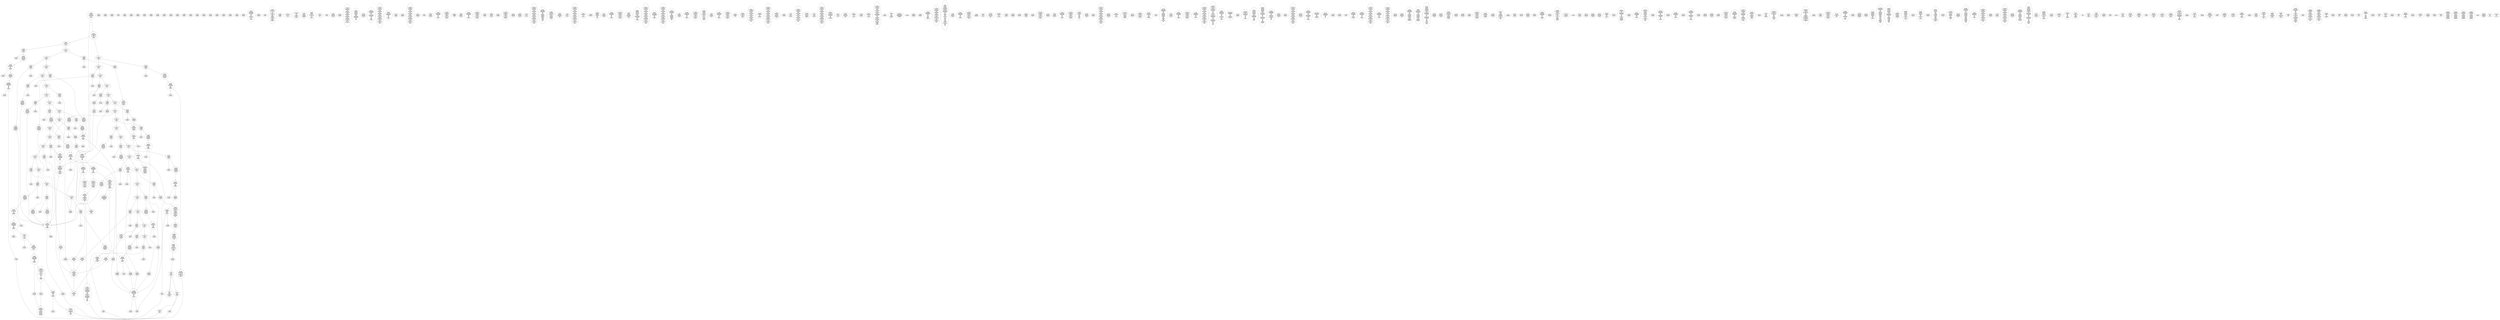 /* Generated by GvGen v.1.0 (https://www.github.com/stricaud/gvgen) */

digraph G {
compound=true;
   node1 [label="[anywhere]"];
   node2 [label="# 0x0
PUSHX Data
PUSHX Data
MSTORE
PUSHX LogicData
CALLDATASIZE
LT
PUSHX Data
JUMPI
"];
   node3 [label="# 0xd
PUSHX Data
CALLDATALOAD
PUSHX BitData
SHR
PUSHX LogicData
GT
PUSHX Data
JUMPI
"];
   node4 [label="# 0x1e
PUSHX LogicData
EQ
PUSHX Data
JUMPI
"];
   node5 [label="# 0x29
PUSHX LogicData
EQ
PUSHX Data
JUMPI
"];
   node6 [label="# 0x34
PUSHX LogicData
EQ
PUSHX Data
JUMPI
"];
   node7 [label="# 0x3f
PUSHX LogicData
EQ
PUSHX Data
JUMPI
"];
   node8 [label="# 0x4a
PUSHX LogicData
EQ
PUSHX Data
JUMPI
"];
   node9 [label="# 0x55
PUSHX LogicData
EQ
PUSHX Data
JUMPI
"];
   node10 [label="# 0x60
PUSHX LogicData
EQ
PUSHX Data
JUMPI
"];
   node11 [label="# 0x6b
PUSHX LogicData
EQ
PUSHX Data
JUMPI
"];
   node12 [label="# 0x76
PUSHX LogicData
EQ
PUSHX Data
JUMPI
"];
   node13 [label="# 0x81
PUSHX LogicData
EQ
PUSHX Data
JUMPI
"];
   node14 [label="# 0x8c
PUSHX LogicData
EQ
PUSHX Data
JUMPI
"];
   node15 [label="# 0x97
PUSHX LogicData
EQ
PUSHX Data
JUMPI
"];
   node16 [label="# 0xa2
PUSHX LogicData
EQ
PUSHX Data
JUMPI
"];
   node17 [label="# 0xad
PUSHX LogicData
EQ
PUSHX Data
JUMPI
"];
   node18 [label="# 0xb8
PUSHX LogicData
EQ
PUSHX Data
JUMPI
"];
   node19 [label="# 0xc3
PUSHX LogicData
EQ
PUSHX Data
JUMPI
"];
   node20 [label="# 0xce
PUSHX LogicData
EQ
PUSHX Data
JUMPI
"];
   node21 [label="# 0xd9
PUSHX LogicData
EQ
PUSHX Data
JUMPI
"];
   node22 [label="# 0xe4
PUSHX Data
REVERT
"];
   node23 [label="# 0xe8
JUMPDEST
PUSHX LogicData
EQ
PUSHX Data
JUMPI
"];
   node24 [label="# 0xf4
PUSHX LogicData
EQ
PUSHX Data
JUMPI
"];
   node25 [label="# 0xff
PUSHX LogicData
EQ
PUSHX Data
JUMPI
"];
   node26 [label="# 0x10a
PUSHX LogicData
EQ
PUSHX Data
JUMPI
"];
   node27 [label="# 0x115
PUSHX LogicData
EQ
PUSHX Data
JUMPI
"];
   node28 [label="# 0x120
PUSHX LogicData
EQ
PUSHX Data
JUMPI
"];
   node29 [label="# 0x12b
PUSHX LogicData
EQ
PUSHX Data
JUMPI
"];
   node30 [label="# 0x136
PUSHX LogicData
EQ
PUSHX Data
JUMPI
"];
   node31 [label="# 0x141
PUSHX LogicData
EQ
PUSHX Data
JUMPI
"];
   node32 [label="# 0x14c
PUSHX LogicData
EQ
PUSHX Data
JUMPI
"];
   node33 [label="# 0x157
PUSHX LogicData
EQ
PUSHX Data
JUMPI
"];
   node34 [label="# 0x162
PUSHX LogicData
EQ
PUSHX Data
JUMPI
"];
   node35 [label="# 0x16d
PUSHX LogicData
EQ
PUSHX Data
JUMPI
"];
   node36 [label="# 0x178
PUSHX LogicData
EQ
PUSHX Data
JUMPI
"];
   node37 [label="# 0x183
PUSHX LogicData
EQ
PUSHX Data
JUMPI
"];
   node38 [label="# 0x18e
PUSHX LogicData
EQ
PUSHX Data
JUMPI
"];
   node39 [label="# 0x199
PUSHX LogicData
EQ
PUSHX Data
JUMPI
"];
   node40 [label="# 0x1a4
JUMPDEST
PUSHX Data
REVERT
"];
   node41 [label="# 0x1a9
JUMPDEST
CALLVALUE
ISZERO
PUSHX Data
JUMPI
"];
   node42 [label="# 0x1b1
PUSHX Data
REVERT
"];
   node43 [label="# 0x1b5
JUMPDEST
PUSHX Data
PUSHX Data
CALLDATASIZE
PUSHX Data
PUSHX Data
JUMP
"];
   node44 [label="# 0x1c4
JUMPDEST
PUSHX Data
JUMP
"];
   node45 [label="# 0x1c9
JUMPDEST
PUSHX MemData
MLOAD
ISZERO
ISZERO
MSTORE
PUSHX ArithData
ADD
"];
   node46 [label="# 0x1d5
JUMPDEST
PUSHX MemData
MLOAD
SUB
RETURN
"];
   node47 [label="# 0x1de
JUMPDEST
CALLVALUE
ISZERO
PUSHX Data
JUMPI
"];
   node48 [label="# 0x1e6
PUSHX Data
REVERT
"];
   node49 [label="# 0x1ea
JUMPDEST
PUSHX Data
PUSHX Data
JUMP
"];
   node50 [label="# 0x1f3
JUMPDEST
PUSHX MemData
MLOAD
PUSHX Data
PUSHX Data
JUMP
"];
   node51 [label="# 0x200
JUMPDEST
CALLVALUE
ISZERO
PUSHX Data
JUMPI
"];
   node52 [label="# 0x208
PUSHX Data
REVERT
"];
   node53 [label="# 0x20c
JUMPDEST
PUSHX Data
PUSHX Data
CALLDATASIZE
PUSHX Data
PUSHX Data
JUMP
"];
   node54 [label="# 0x21b
JUMPDEST
PUSHX Data
JUMP
"];
   node55 [label="# 0x220
JUMPDEST
PUSHX MemData
MLOAD
PUSHX ArithData
PUSHX BitData
PUSHX BitData
SHL
SUB
AND
MSTORE
PUSHX ArithData
ADD
PUSHX Data
JUMP
"];
   node56 [label="# 0x238
JUMPDEST
CALLVALUE
ISZERO
PUSHX Data
JUMPI
"];
   node57 [label="# 0x240
PUSHX Data
REVERT
"];
   node58 [label="# 0x244
JUMPDEST
PUSHX Data
PUSHX Data
CALLDATASIZE
PUSHX Data
PUSHX Data
JUMP
"];
   node59 [label="# 0x253
JUMPDEST
PUSHX Data
JUMP
"];
   node60 [label="# 0x258
JUMPDEST
STOP
"];
   node61 [label="# 0x25a
JUMPDEST
CALLVALUE
ISZERO
PUSHX Data
JUMPI
"];
   node62 [label="# 0x262
PUSHX Data
REVERT
"];
   node63 [label="# 0x266
JUMPDEST
PUSHX Data
PUSHX Data
CALLDATASIZE
PUSHX Data
PUSHX Data
JUMP
"];
   node64 [label="# 0x275
JUMPDEST
PUSHX Data
JUMP
"];
   node65 [label="# 0x27a
JUMPDEST
CALLVALUE
ISZERO
PUSHX Data
JUMPI
"];
   node66 [label="# 0x282
PUSHX Data
REVERT
"];
   node67 [label="# 0x286
JUMPDEST
PUSHX StorData
SLOAD
"];
   node68 [label="# 0x28b
JUMPDEST
PUSHX MemData
MLOAD
MSTORE
PUSHX ArithData
ADD
PUSHX Data
JUMP
"];
   node69 [label="# 0x299
JUMPDEST
CALLVALUE
ISZERO
PUSHX Data
JUMPI
"];
   node70 [label="# 0x2a1
PUSHX Data
REVERT
"];
   node71 [label="# 0x2a5
JUMPDEST
PUSHX Data
PUSHX Data
CALLDATASIZE
PUSHX Data
PUSHX Data
JUMP
"];
   node72 [label="# 0x2b4
JUMPDEST
PUSHX Data
JUMP
"];
   node73 [label="# 0x2b9
JUMPDEST
CALLVALUE
ISZERO
PUSHX Data
JUMPI
"];
   node74 [label="# 0x2c1
PUSHX Data
REVERT
"];
   node75 [label="# 0x2c5
JUMPDEST
PUSHX Data
PUSHX Data
CALLDATASIZE
PUSHX Data
PUSHX Data
JUMP
"];
   node76 [label="# 0x2d4
JUMPDEST
PUSHX Data
JUMP
"];
   node77 [label="# 0x2d9
JUMPDEST
CALLVALUE
ISZERO
PUSHX Data
JUMPI
"];
   node78 [label="# 0x2e1
PUSHX Data
REVERT
"];
   node79 [label="# 0x2e5
JUMPDEST
PUSHX Data
PUSHX Data
CALLDATASIZE
PUSHX Data
PUSHX Data
JUMP
"];
   node80 [label="# 0x2f4
JUMPDEST
PUSHX Data
JUMP
"];
   node81 [label="# 0x2f9
JUMPDEST
CALLVALUE
ISZERO
PUSHX Data
JUMPI
"];
   node82 [label="# 0x301
PUSHX Data
REVERT
"];
   node83 [label="# 0x305
JUMPDEST
PUSHX Data
PUSHX Data
JUMP
"];
   node84 [label="# 0x30e
JUMPDEST
CALLVALUE
ISZERO
PUSHX Data
JUMPI
"];
   node85 [label="# 0x316
PUSHX Data
REVERT
"];
   node86 [label="# 0x31a
JUMPDEST
PUSHX Data
PUSHX Data
CALLDATASIZE
PUSHX Data
PUSHX Data
JUMP
"];
   node87 [label="# 0x329
JUMPDEST
PUSHX Data
JUMP
"];
   node88 [label="# 0x32e
JUMPDEST
CALLVALUE
ISZERO
PUSHX Data
JUMPI
"];
   node89 [label="# 0x336
PUSHX Data
REVERT
"];
   node90 [label="# 0x33a
JUMPDEST
PUSHX StorData
SLOAD
PUSHX Data
PUSHX ArithData
PUSHX BitData
PUSHX BitData
SHL
SUB
AND
JUMP
"];
   node91 [label="# 0x34e
JUMPDEST
CALLVALUE
ISZERO
PUSHX Data
JUMPI
"];
   node92 [label="# 0x356
PUSHX Data
REVERT
"];
   node93 [label="# 0x35a
JUMPDEST
PUSHX Data
PUSHX StorData
SLOAD
JUMP
"];
   node94 [label="# 0x364
JUMPDEST
CALLVALUE
ISZERO
PUSHX Data
JUMPI
"];
   node95 [label="# 0x36c
PUSHX Data
REVERT
"];
   node96 [label="# 0x370
JUMPDEST
PUSHX Data
PUSHX Data
CALLDATASIZE
PUSHX Data
PUSHX Data
JUMP
"];
   node97 [label="# 0x37f
JUMPDEST
PUSHX Data
JUMP
"];
   node98 [label="# 0x384
JUMPDEST
CALLVALUE
ISZERO
PUSHX Data
JUMPI
"];
   node99 [label="# 0x38c
PUSHX Data
REVERT
"];
   node100 [label="# 0x390
JUMPDEST
PUSHX Data
PUSHX Data
CALLDATASIZE
PUSHX Data
PUSHX Data
JUMP
"];
   node101 [label="# 0x39f
JUMPDEST
PUSHX Data
JUMP
"];
   node102 [label="# 0x3a4
JUMPDEST
CALLVALUE
ISZERO
PUSHX Data
JUMPI
"];
   node103 [label="# 0x3ac
PUSHX Data
REVERT
"];
   node104 [label="# 0x3b0
JUMPDEST
PUSHX Data
PUSHX Data
CALLDATASIZE
PUSHX Data
PUSHX Data
JUMP
"];
   node105 [label="# 0x3bf
JUMPDEST
PUSHX Data
JUMP
"];
   node106 [label="# 0x3c4
JUMPDEST
CALLVALUE
ISZERO
PUSHX Data
JUMPI
"];
   node107 [label="# 0x3cc
PUSHX Data
REVERT
"];
   node108 [label="# 0x3d0
JUMPDEST
PUSHX Data
PUSHX Data
CALLDATASIZE
PUSHX Data
PUSHX Data
JUMP
"];
   node109 [label="# 0x3df
JUMPDEST
PUSHX Data
JUMP
"];
   node110 [label="# 0x3e4
JUMPDEST
CALLVALUE
ISZERO
PUSHX Data
JUMPI
"];
   node111 [label="# 0x3ec
PUSHX Data
REVERT
"];
   node112 [label="# 0x3f0
JUMPDEST
PUSHX Data
PUSHX Data
CALLDATASIZE
PUSHX Data
PUSHX Data
JUMP
"];
   node113 [label="# 0x3ff
JUMPDEST
PUSHX Data
JUMP
"];
   node114 [label="# 0x404
JUMPDEST
CALLVALUE
ISZERO
PUSHX Data
JUMPI
"];
   node115 [label="# 0x40c
PUSHX Data
REVERT
"];
   node116 [label="# 0x410
JUMPDEST
PUSHX Data
PUSHX Data
CALLDATASIZE
PUSHX Data
PUSHX Data
JUMP
"];
   node117 [label="# 0x41f
JUMPDEST
PUSHX Data
JUMP
"];
   node118 [label="# 0x424
JUMPDEST
CALLVALUE
ISZERO
PUSHX Data
JUMPI
"];
   node119 [label="# 0x42c
PUSHX Data
REVERT
"];
   node120 [label="# 0x430
JUMPDEST
PUSHX Data
PUSHX StorData
SLOAD
JUMP
"];
   node121 [label="# 0x43a
JUMPDEST
CALLVALUE
ISZERO
PUSHX Data
JUMPI
"];
   node122 [label="# 0x442
PUSHX Data
REVERT
"];
   node123 [label="# 0x446
JUMPDEST
PUSHX Data
PUSHX Data
JUMP
"];
   node124 [label="# 0x44f
JUMPDEST
CALLVALUE
ISZERO
PUSHX Data
JUMPI
"];
   node125 [label="# 0x457
PUSHX Data
REVERT
"];
   node126 [label="# 0x45b
JUMPDEST
PUSHX Data
PUSHX Data
JUMP
"];
   node127 [label="# 0x464
JUMPDEST
CALLVALUE
ISZERO
PUSHX Data
JUMPI
"];
   node128 [label="# 0x46c
PUSHX Data
REVERT
"];
   node129 [label="# 0x470
JUMPDEST
PUSHX Data
PUSHX Data
JUMP
"];
   node130 [label="# 0x479
JUMPDEST
PUSHX Data
PUSHX Data
CALLDATASIZE
PUSHX Data
PUSHX Data
JUMP
"];
   node131 [label="# 0x487
JUMPDEST
PUSHX Data
JUMP
"];
   node132 [label="# 0x48c
JUMPDEST
CALLVALUE
ISZERO
PUSHX Data
JUMPI
"];
   node133 [label="# 0x494
PUSHX Data
REVERT
"];
   node134 [label="# 0x498
JUMPDEST
PUSHX Data
PUSHX Data
CALLDATASIZE
PUSHX Data
PUSHX Data
JUMP
"];
   node135 [label="# 0x4a7
JUMPDEST
PUSHX Data
JUMP
"];
   node136 [label="# 0x4ac
JUMPDEST
CALLVALUE
ISZERO
PUSHX Data
JUMPI
"];
   node137 [label="# 0x4b4
PUSHX Data
REVERT
"];
   node138 [label="# 0x4b8
JUMPDEST
PUSHX Data
PUSHX Data
CALLDATASIZE
PUSHX Data
PUSHX Data
JUMP
"];
   node139 [label="# 0x4c7
JUMPDEST
PUSHX Data
JUMP
"];
   node140 [label="# 0x4cc
JUMPDEST
CALLVALUE
ISZERO
PUSHX Data
JUMPI
"];
   node141 [label="# 0x4d4
PUSHX Data
REVERT
"];
   node142 [label="# 0x4d8
JUMPDEST
PUSHX Data
PUSHX Data
CALLDATASIZE
PUSHX Data
PUSHX Data
JUMP
"];
   node143 [label="# 0x4e7
JUMPDEST
PUSHX Data
JUMP
"];
   node144 [label="# 0x4ec
JUMPDEST
CALLVALUE
ISZERO
PUSHX Data
JUMPI
"];
   node145 [label="# 0x4f4
PUSHX Data
REVERT
"];
   node146 [label="# 0x4f8
JUMPDEST
PUSHX Data
PUSHX Data
CALLDATASIZE
PUSHX Data
PUSHX Data
JUMP
"];
   node147 [label="# 0x507
JUMPDEST
PUSHX Data
JUMP
"];
   node148 [label="# 0x50c
JUMPDEST
CALLVALUE
ISZERO
PUSHX Data
JUMPI
"];
   node149 [label="# 0x514
PUSHX Data
REVERT
"];
   node150 [label="# 0x518
JUMPDEST
PUSHX Data
PUSHX Data
CALLDATASIZE
PUSHX Data
PUSHX Data
JUMP
"];
   node151 [label="# 0x527
JUMPDEST
PUSHX Data
JUMP
"];
   node152 [label="# 0x52c
JUMPDEST
CALLVALUE
ISZERO
PUSHX Data
JUMPI
"];
   node153 [label="# 0x534
PUSHX Data
REVERT
"];
   node154 [label="# 0x538
JUMPDEST
PUSHX Data
PUSHX Data
JUMP
"];
   node155 [label="# 0x541
JUMPDEST
CALLVALUE
ISZERO
PUSHX Data
JUMPI
"];
   node156 [label="# 0x549
PUSHX Data
REVERT
"];
   node157 [label="# 0x54d
JUMPDEST
PUSHX Data
PUSHX Data
CALLDATASIZE
PUSHX Data
PUSHX Data
JUMP
"];
   node158 [label="# 0x55c
JUMPDEST
PUSHX Data
JUMP
"];
   node159 [label="# 0x561
JUMPDEST
CALLVALUE
ISZERO
PUSHX Data
JUMPI
"];
   node160 [label="# 0x569
PUSHX Data
REVERT
"];
   node161 [label="# 0x56d
JUMPDEST
PUSHX Data
PUSHX StorData
SLOAD
JUMP
"];
   node162 [label="# 0x577
JUMPDEST
CALLVALUE
ISZERO
PUSHX Data
JUMPI
"];
   node163 [label="# 0x57f
PUSHX Data
REVERT
"];
   node164 [label="# 0x583
JUMPDEST
PUSHX StorData
SLOAD
PUSHX Data
PUSHX BitData
AND
JUMP
"];
   node165 [label="# 0x591
JUMPDEST
CALLVALUE
ISZERO
PUSHX Data
JUMPI
"];
   node166 [label="# 0x599
PUSHX Data
REVERT
"];
   node167 [label="# 0x59d
JUMPDEST
PUSHX Data
PUSHX Data
CALLDATASIZE
PUSHX Data
PUSHX Data
JUMP
"];
   node168 [label="# 0x5ac
JUMPDEST
PUSHX Data
JUMP
"];
   node169 [label="# 0x5b1
JUMPDEST
CALLVALUE
ISZERO
PUSHX Data
JUMPI
"];
   node170 [label="# 0x5b9
PUSHX Data
REVERT
"];
   node171 [label="# 0x5bd
JUMPDEST
PUSHX Data
PUSHX StorData
SLOAD
JUMP
"];
   node172 [label="# 0x5c7
JUMPDEST
PUSHX Data
PUSHX ArithData
PUSHX BitData
PUSHX BitData
SHL
SUB
NOT
AND
PUSHX BitData
PUSHX BitData
SHL
EQ
PUSHX Data
JUMPI
"];
   node173 [label="# 0x5e3
PUSHX Data
PUSHX Data
JUMP
"];
   node174 [label="# 0x5ec
JUMPDEST
JUMP
"];
   node175 [label="# 0x5f2
JUMPDEST
PUSHX Data
PUSHX StorData
SLOAD
PUSHX Data
PUSHX Data
JUMP
"];
   node176 [label="# 0x601
JUMPDEST
PUSHX ArithData
ADD
PUSHX ArithData
DIV
MUL
PUSHX ArithData
ADD
PUSHX MemData
MLOAD
ADD
PUSHX Data
MSTORE
MSTORE
PUSHX ArithData
ADD
SLOAD
PUSHX Data
PUSHX Data
JUMP
"];
   node177 [label="# 0x62d
JUMPDEST
ISZERO
PUSHX Data
JUMPI
"];
   node178 [label="# 0x634
PUSHX LogicData
LT
PUSHX Data
JUMPI
"];
   node179 [label="# 0x63c
PUSHX ArithData
SLOAD
DIV
MUL
MSTORE
PUSHX ArithData
ADD
PUSHX Data
JUMP
"];
   node180 [label="# 0x64f
JUMPDEST
ADD
PUSHX Data
MSTORE
PUSHX Data
PUSHX Data
SHA3
"];
   node181 [label="# 0x65d
JUMPDEST
SLOAD
MSTORE
PUSHX ArithData
ADD
PUSHX ArithData
ADD
GT
PUSHX Data
JUMPI
"];
   node182 [label="# 0x671
SUB
PUSHX BitData
AND
ADD
"];
   node183 [label="# 0x67a
JUMPDEST
JUMP
"];
   node184 [label="# 0x684
JUMPDEST
PUSHX Data
PUSHX Data
PUSHX Data
JUMP
"];
   node185 [label="# 0x68f
JUMPDEST
PUSHX Data
JUMPI
"];
   node186 [label="# 0x694
PUSHX MemData
MLOAD
PUSHX BitData
PUSHX BitData
SHL
MSTORE
PUSHX Data
PUSHX ArithData
ADD
MSTORE
PUSHX Data
PUSHX ArithData
ADD
MSTORE
PUSHX Data
PUSHX ArithData
ADD
MSTORE
PUSHX BitData
PUSHX BitData
SHL
PUSHX ArithData
ADD
MSTORE
PUSHX ArithData
ADD
"];
   node187 [label="# 0x6ec
JUMPDEST
PUSHX MemData
MLOAD
SUB
REVERT
"];
   node188 [label="# 0x6f5
JUMPDEST
PUSHX Data
MSTORE
PUSHX Data
PUSHX Data
MSTORE
PUSHX Data
SHA3
SLOAD
PUSHX ArithData
PUSHX BitData
PUSHX BitData
SHL
SUB
AND
JUMP
"];
   node189 [label="# 0x711
JUMPDEST
PUSHX Data
PUSHX Data
PUSHX Data
JUMP
"];
   node190 [label="# 0x71c
JUMPDEST
PUSHX ArithData
PUSHX BitData
PUSHX BitData
SHL
SUB
AND
PUSHX ArithData
PUSHX BitData
PUSHX BitData
SHL
SUB
AND
EQ
ISZERO
PUSHX Data
JUMPI
"];
   node191 [label="# 0x739
PUSHX MemData
MLOAD
PUSHX BitData
PUSHX BitData
SHL
MSTORE
PUSHX Data
PUSHX ArithData
ADD
MSTORE
PUSHX Data
PUSHX ArithData
ADD
MSTORE
PUSHX Data
PUSHX ArithData
ADD
MSTORE
PUSHX BitData
PUSHX BitData
SHL
PUSHX ArithData
ADD
MSTORE
PUSHX ArithData
ADD
PUSHX Data
JUMP
"];
   node192 [label="# 0x78a
JUMPDEST
CALLER
PUSHX ArithData
PUSHX BitData
PUSHX BitData
SHL
SUB
AND
EQ
PUSHX Data
JUMPI
"];
   node193 [label="# 0x79c
PUSHX Data
CALLER
PUSHX Data
JUMP
"];
   node194 [label="# 0x7a6
JUMPDEST
PUSHX Data
JUMPI
"];
   node195 [label="# 0x7ab
PUSHX MemData
MLOAD
PUSHX BitData
PUSHX BitData
SHL
MSTORE
PUSHX Data
PUSHX ArithData
ADD
MSTORE
PUSHX Data
PUSHX ArithData
ADD
MSTORE
PUSHX Data
PUSHX ArithData
ADD
MSTORE
PUSHX BitData
PUSHX BitData
SHL
PUSHX ArithData
ADD
MSTORE
PUSHX ArithData
ADD
PUSHX Data
JUMP
"];
   node196 [label="# 0x813
JUMPDEST
PUSHX Data
PUSHX Data
JUMP
"];
   node197 [label="# 0x81d
JUMPDEST
JUMP
"];
   node198 [label="# 0x822
JUMPDEST
CALLER
PUSHX Data
PUSHX Data
JUMP
"];
   node199 [label="# 0x82b
JUMPDEST
PUSHX ArithData
PUSHX BitData
PUSHX BitData
SHL
SUB
AND
EQ
PUSHX Data
JUMPI
"];
   node200 [label="# 0x83a
PUSHX MemData
MLOAD
PUSHX BitData
PUSHX BitData
SHL
MSTORE
PUSHX ArithData
ADD
PUSHX Data
PUSHX Data
JUMP
"];
   node201 [label="# 0x851
JUMPDEST
PUSHX Data
SSTORE
JUMP
"];
   node202 [label="# 0x856
JUMPDEST
CALLER
PUSHX Data
PUSHX Data
JUMP
"];
   node203 [label="# 0x85f
JUMPDEST
PUSHX ArithData
PUSHX BitData
PUSHX BitData
SHL
SUB
AND
EQ
PUSHX Data
JUMPI
"];
   node204 [label="# 0x86e
PUSHX MemData
MLOAD
PUSHX BitData
PUSHX BitData
SHL
MSTORE
PUSHX ArithData
ADD
PUSHX Data
PUSHX Data
JUMP
"];
   node205 [label="# 0x885
JUMPDEST
PUSHX Data
SSTORE
JUMP
"];
   node206 [label="# 0x88a
JUMPDEST
PUSHX Data
CALLER
PUSHX Data
JUMP
"];
   node207 [label="# 0x894
JUMPDEST
PUSHX Data
JUMPI
"];
   node208 [label="# 0x899
PUSHX MemData
MLOAD
PUSHX BitData
PUSHX BitData
SHL
MSTORE
PUSHX ArithData
ADD
PUSHX Data
PUSHX Data
JUMP
"];
   node209 [label="# 0x8b0
JUMPDEST
PUSHX Data
PUSHX Data
JUMP
"];
   node210 [label="# 0x8bb
JUMPDEST
PUSHX Data
PUSHX Data
PUSHX Data
JUMP
"];
   node211 [label="# 0x8c6
JUMPDEST
LT
PUSHX Data
JUMPI
"];
   node212 [label="# 0x8cd
PUSHX MemData
MLOAD
PUSHX BitData
PUSHX BitData
SHL
MSTORE
PUSHX Data
PUSHX ArithData
ADD
MSTORE
PUSHX Data
PUSHX ArithData
ADD
MSTORE
PUSHX Data
PUSHX ArithData
ADD
MSTORE
PUSHX BitData
PUSHX BitData
SHL
PUSHX ArithData
ADD
MSTORE
PUSHX ArithData
ADD
PUSHX Data
JUMP
"];
   node213 [label="# 0x928
JUMPDEST
PUSHX ArithData
PUSHX BitData
PUSHX BitData
SHL
SUB
AND
PUSHX Data
MSTORE
PUSHX Data
PUSHX Data
MSTORE
PUSHX Data
SHA3
MSTORE
MSTORE
SHA3
SLOAD
JUMP
"];
   node214 [label="# 0x951
JUMPDEST
CALLER
PUSHX Data
PUSHX Data
JUMP
"];
   node215 [label="# 0x95a
JUMPDEST
PUSHX ArithData
PUSHX BitData
PUSHX BitData
SHL
SUB
AND
EQ
PUSHX Data
JUMPI
"];
   node216 [label="# 0x969
PUSHX MemData
MLOAD
PUSHX BitData
PUSHX BitData
SHL
MSTORE
PUSHX ArithData
ADD
PUSHX Data
PUSHX Data
JUMP
"];
   node217 [label="# 0x980
JUMPDEST
PUSHX MemData
MLOAD
SELFBALANCE
CALLER
ISZERO
PUSHX ArithData
MUL
PUSHX Data
CALL
ISZERO
ISZERO
PUSHX Data
JUMPI
"];
   node218 [label="# 0x9a6
RETURNDATASIZE
PUSHX Data
RETURNDATACOPY
RETURNDATASIZE
PUSHX Data
REVERT
"];
   node219 [label="# 0x9af
JUMPDEST
JUMP
"];
   node220 [label="# 0x9b3
JUMPDEST
PUSHX Data
PUSHX MemData
MLOAD
PUSHX ArithData
ADD
PUSHX Data
MSTORE
PUSHX Data
MSTORE
PUSHX Data
JUMP
"];
   node221 [label="# 0x9ce
JUMPDEST
PUSHX Data
PUSHX Data
PUSHX StorData
SLOAD
JUMP
"];
   node222 [label="# 0x9d9
JUMPDEST
LT
PUSHX Data
JUMPI
"];
   node223 [label="# 0x9e0
PUSHX MemData
MLOAD
PUSHX BitData
PUSHX BitData
SHL
MSTORE
PUSHX Data
PUSHX ArithData
ADD
MSTORE
PUSHX Data
PUSHX ArithData
ADD
MSTORE
PUSHX Data
PUSHX ArithData
ADD
MSTORE
PUSHX BitData
PUSHX BitData
SHL
PUSHX ArithData
ADD
MSTORE
PUSHX ArithData
ADD
PUSHX Data
JUMP
"];
   node224 [label="# 0xa3c
JUMPDEST
PUSHX StorData
SLOAD
LT
PUSHX Data
JUMPI
"];
   node225 [label="# 0xa48
PUSHX Data
PUSHX Data
JUMP
"];
   node226 [label="# 0xa4f
JUMPDEST
PUSHX Data
MSTORE
PUSHX Data
PUSHX Data
SHA3
ADD
SLOAD
JUMP
"];
   node227 [label="# 0xa61
JUMPDEST
CALLER
PUSHX Data
PUSHX Data
JUMP
"];
   node228 [label="# 0xa6a
JUMPDEST
PUSHX ArithData
PUSHX BitData
PUSHX BitData
SHL
SUB
AND
EQ
PUSHX Data
JUMPI
"];
   node229 [label="# 0xa79
PUSHX MemData
MLOAD
PUSHX BitData
PUSHX BitData
SHL
MSTORE
PUSHX ArithData
ADD
PUSHX Data
PUSHX Data
JUMP
"];
   node230 [label="# 0xa90
JUMPDEST
MLOAD
PUSHX Data
PUSHX Data
PUSHX ArithData
ADD
PUSHX Data
JUMP
"];
   node231 [label="# 0xaa3
JUMPDEST
PUSHX Data
MSTORE
PUSHX Data
PUSHX Data
MSTORE
PUSHX Data
SHA3
SLOAD
PUSHX ArithData
PUSHX BitData
PUSHX BitData
SHL
SUB
AND
PUSHX Data
JUMPI
"];
   node232 [label="# 0xac1
PUSHX MemData
MLOAD
PUSHX BitData
PUSHX BitData
SHL
MSTORE
PUSHX Data
PUSHX ArithData
ADD
MSTORE
PUSHX Data
PUSHX ArithData
ADD
MSTORE
PUSHX Data
PUSHX ArithData
ADD
MSTORE
PUSHX BitData
PUSHX BitData
SHL
PUSHX ArithData
ADD
MSTORE
PUSHX ArithData
ADD
PUSHX Data
JUMP
"];
   node233 [label="# 0xb1a
JUMPDEST
PUSHX Data
PUSHX ArithData
PUSHX BitData
PUSHX BitData
SHL
SUB
AND
PUSHX Data
JUMPI
"];
   node234 [label="# 0xb2b
PUSHX MemData
MLOAD
PUSHX BitData
PUSHX BitData
SHL
MSTORE
PUSHX Data
PUSHX ArithData
ADD
MSTORE
PUSHX Data
PUSHX ArithData
ADD
MSTORE
PUSHX Data
PUSHX ArithData
ADD
MSTORE
PUSHX BitData
PUSHX BitData
SHL
PUSHX ArithData
ADD
MSTORE
PUSHX ArithData
ADD
PUSHX Data
JUMP
"];
   node235 [label="# 0xb85
JUMPDEST
PUSHX ArithData
PUSHX BitData
PUSHX BitData
SHL
SUB
AND
PUSHX Data
MSTORE
PUSHX Data
PUSHX Data
MSTORE
PUSHX Data
SHA3
SLOAD
JUMP
"];
   node236 [label="# 0xba1
JUMPDEST
CALLER
PUSHX Data
PUSHX Data
JUMP
"];
   node237 [label="# 0xbaa
JUMPDEST
PUSHX ArithData
PUSHX BitData
PUSHX BitData
SHL
SUB
AND
EQ
PUSHX Data
JUMPI
"];
   node238 [label="# 0xbb9
PUSHX MemData
MLOAD
PUSHX BitData
PUSHX BitData
SHL
MSTORE
PUSHX ArithData
ADD
PUSHX Data
PUSHX Data
JUMP
"];
   node239 [label="# 0xbd0
JUMPDEST
PUSHX Data
SSTORE
PUSHX Data
SSTORE
PUSHX StorData
SLOAD
PUSHX BitData
NOT
AND
PUSHX BitData
OR
SSTORE
PUSHX Data
SSTORE
JUMP
"];
   node240 [label="# 0xbeb
JUMPDEST
CALLER
PUSHX Data
PUSHX Data
JUMP
"];
   node241 [label="# 0xbf4
JUMPDEST
PUSHX ArithData
PUSHX BitData
PUSHX BitData
SHL
SUB
AND
EQ
PUSHX Data
JUMPI
"];
   node242 [label="# 0xc03
PUSHX MemData
MLOAD
PUSHX BitData
PUSHX BitData
SHL
MSTORE
PUSHX ArithData
ADD
PUSHX Data
PUSHX Data
JUMP
"];
   node243 [label="# 0xc1a
JUMPDEST
PUSHX Data
SSTORE
JUMP
"];
   node244 [label="# 0xc1f
JUMPDEST
CALLER
PUSHX Data
PUSHX Data
JUMP
"];
   node245 [label="# 0xc28
JUMPDEST
PUSHX ArithData
PUSHX BitData
PUSHX BitData
SHL
SUB
AND
EQ
PUSHX Data
JUMPI
"];
   node246 [label="# 0xc37
PUSHX MemData
MLOAD
PUSHX BitData
PUSHX BitData
SHL
MSTORE
PUSHX ArithData
ADD
PUSHX Data
PUSHX Data
JUMP
"];
   node247 [label="# 0xc4e
JUMPDEST
PUSHX StorData
SLOAD
PUSHX MemData
MLOAD
PUSHX ArithData
PUSHX BitData
PUSHX BitData
SHL
SUB
AND
PUSHX Data
LOGX
PUSHX StorData
SLOAD
PUSHX ArithData
PUSHX BitData
PUSHX BitData
SHL
SUB
NOT
AND
SSTORE
JUMP
"];
   node248 [label="# 0xc98
JUMPDEST
PUSHX StorData
SLOAD
PUSHX ArithData
PUSHX BitData
PUSHX BitData
SHL
SUB
AND
JUMP
"];
   node249 [label="# 0xca7
JUMPDEST
PUSHX Data
PUSHX StorData
SLOAD
PUSHX Data
PUSHX Data
JUMP
"];
   node250 [label="# 0xcb6
JUMPDEST
PUSHX StorData
SLOAD
PUSHX BitData
AND
PUSHX Data
JUMPI
"];
   node251 [label="# 0xcc1
PUSHX MemData
MLOAD
PUSHX BitData
PUSHX BitData
SHL
MSTORE
PUSHX Data
PUSHX ArithData
ADD
MSTORE
PUSHX ArithData
ADD
MSTORE
PUSHX Data
PUSHX ArithData
ADD
MSTORE
PUSHX ArithData
ADD
PUSHX Data
JUMP
"];
   node252 [label="# 0xd08
JUMPDEST
PUSHX StorData
SLOAD
GT
ISZERO
PUSHX Data
JUMPI
"];
   node253 [label="# 0xd13
PUSHX MemData
MLOAD
PUSHX BitData
PUSHX BitData
SHL
MSTORE
PUSHX Data
PUSHX ArithData
ADD
MSTORE
PUSHX Data
PUSHX ArithData
ADD
MSTORE
PUSHX Data
PUSHX ArithData
ADD
MSTORE
PUSHX BitData
PUSHX BitData
SHL
PUSHX ArithData
ADD
MSTORE
PUSHX ArithData
ADD
PUSHX Data
JUMP
"];
   node254 [label="# 0xd6f
JUMPDEST
PUSHX StorData
SLOAD
PUSHX Data
PUSHX Data
PUSHX StorData
SLOAD
JUMP
"];
   node255 [label="# 0xd7f
JUMPDEST
PUSHX Data
JUMP
"];
   node256 [label="# 0xd85
JUMPDEST
GT
ISZERO
PUSHX Data
JUMPI
"];
   node257 [label="# 0xd8c
PUSHX MemData
MLOAD
PUSHX BitData
PUSHX BitData
SHL
MSTORE
PUSHX Data
PUSHX ArithData
ADD
MSTORE
PUSHX ArithData
ADD
MSTORE
PUSHX Data
PUSHX ArithData
ADD
MSTORE
PUSHX ArithData
ADD
PUSHX Data
JUMP
"];
   node258 [label="# 0xdd3
JUMPDEST
PUSHX StorData
SLOAD
CALLVALUE
PUSHX Data
PUSHX Data
JUMP
"];
   node259 [label="# 0xde2
JUMPDEST
GT
ISZERO
PUSHX Data
JUMPI
"];
   node260 [label="# 0xde9
PUSHX MemData
MLOAD
PUSHX BitData
PUSHX BitData
SHL
MSTORE
PUSHX Data
PUSHX ArithData
ADD
MSTORE
PUSHX Data
PUSHX ArithData
ADD
MSTORE
PUSHX Data
PUSHX ArithData
ADD
MSTORE
PUSHX BitData
PUSHX BitData
SHL
PUSHX ArithData
ADD
MSTORE
PUSHX ArithData
ADD
PUSHX Data
JUMP
"];
   node261 [label="# 0xe3c
JUMPDEST
PUSHX StorData
SLOAD
PUSHX ArithData
PUSHX BitData
PUSHX BitData
SHL
SUB
AND
PUSHX Data
PUSHX Data
"];
   node262 [label="# 0xe4d
JUMPDEST
GT
PUSHX Data
JUMPI
"];
   node263 [label="# 0xe55
PUSHX Data
PUSHX Data
PUSHX Data
PUSHX StorData
SLOAD
JUMP
"];
   node264 [label="# 0xe62
JUMPDEST
PUSHX StorData
SLOAD
GT
PUSHX Data
JUMPI
"];
   node265 [label="# 0xe6e
PUSHX Data
CALLER
PUSHX Data
JUMP
"];
   node266 [label="# 0xe77
JUMPDEST
PUSHX StorData
SLOAD
GT
PUSHX Data
JUMPI
"];
   node267 [label="# 0xe81
PUSHX MemData
MLOAD
PUSHX BitData
PUSHX BitData
SHL
MSTORE
CALLER
PUSHX ArithData
ADD
MSTORE
PUSHX ArithData
ADD
MSTORE
PUSHX ArithData
PUSHX BitData
PUSHX BitData
SHL
SUB
AND
PUSHX Data
PUSHX ArithData
ADD
PUSHX Data
PUSHX MemData
MLOAD
SUB
PUSHX Data
EXTCODESIZE
ISZERO
ISZERO
PUSHX Data
JUMPI
"];
   node268 [label="# 0xec4
PUSHX Data
REVERT
"];
   node269 [label="# 0xec8
JUMPDEST
GAS
CALL
ISZERO
ISZERO
PUSHX Data
JUMPI
"];
   node270 [label="# 0xed3
RETURNDATASIZE
PUSHX Data
RETURNDATACOPY
RETURNDATASIZE
PUSHX Data
REVERT
"];
   node271 [label="# 0xedc
JUMPDEST
"];
   node272 [label="# 0xee1
JUMPDEST
PUSHX Data
PUSHX Data
JUMP
"];
   node273 [label="# 0xeeb
JUMPDEST
PUSHX Data
JUMP
"];
   node274 [label="# 0xef3
JUMPDEST
JUMP
"];
   node275 [label="# 0xef9
JUMPDEST
PUSHX ArithData
PUSHX BitData
PUSHX BitData
SHL
SUB
AND
CALLER
EQ
ISZERO
PUSHX Data
JUMPI
"];
   node276 [label="# 0xf0b
PUSHX MemData
MLOAD
PUSHX BitData
PUSHX BitData
SHL
MSTORE
PUSHX Data
PUSHX ArithData
ADD
MSTORE
PUSHX Data
PUSHX ArithData
ADD
MSTORE
PUSHX BitData
PUSHX BitData
SHL
PUSHX ArithData
ADD
MSTORE
PUSHX ArithData
ADD
PUSHX Data
JUMP
"];
   node277 [label="# 0xf4e
JUMPDEST
CALLER
PUSHX Data
MSTORE
PUSHX Data
PUSHX ArithData
MSTORE
PUSHX MemData
SHA3
PUSHX ArithData
PUSHX BitData
PUSHX BitData
SHL
SUB
AND
MSTORE
MSTORE
SHA3
SLOAD
PUSHX BitData
NOT
AND
ISZERO
ISZERO
OR
SSTORE
MLOAD
MSTORE
PUSHX Data
ADD
PUSHX MemData
MLOAD
SUB
LOGX
JUMP
"];
   node278 [label="# 0xfba
JUMPDEST
CALLER
PUSHX Data
PUSHX Data
JUMP
"];
   node279 [label="# 0xfc3
JUMPDEST
PUSHX ArithData
PUSHX BitData
PUSHX BitData
SHL
SUB
AND
EQ
PUSHX Data
JUMPI
"];
   node280 [label="# 0xfd2
PUSHX MemData
MLOAD
PUSHX BitData
PUSHX BitData
SHL
MSTORE
PUSHX ArithData
ADD
PUSHX Data
PUSHX Data
JUMP
"];
   node281 [label="# 0xfe9
JUMPDEST
PUSHX Data
PUSHX Data
"];
   node282 [label="# 0xfee
JUMPDEST
GT
PUSHX Data
JUMPI
"];
   node283 [label="# 0xff6
PUSHX Data
PUSHX Data
PUSHX Data
PUSHX StorData
SLOAD
JUMP
"];
   node284 [label="# 0x1003
JUMPDEST
PUSHX StorData
SLOAD
GT
PUSHX Data
JUMPI
"];
   node285 [label="# 0x100f
PUSHX Data
CALLER
PUSHX Data
JUMP
"];
   node286 [label="# 0x1018
JUMPDEST
PUSHX Data
PUSHX Data
JUMP
"];
   node287 [label="# 0x1022
JUMPDEST
PUSHX Data
JUMP
"];
   node288 [label="# 0x102a
JUMPDEST
PUSHX Data
CALLER
PUSHX Data
JUMP
"];
   node289 [label="# 0x1034
JUMPDEST
PUSHX Data
JUMPI
"];
   node290 [label="# 0x1039
PUSHX MemData
MLOAD
PUSHX BitData
PUSHX BitData
SHL
MSTORE
PUSHX ArithData
ADD
PUSHX Data
PUSHX Data
JUMP
"];
   node291 [label="# 0x1050
JUMPDEST
PUSHX Data
PUSHX Data
JUMP
"];
   node292 [label="# 0x105c
JUMPDEST
CALLER
PUSHX Data
PUSHX Data
JUMP
"];
   node293 [label="# 0x1065
JUMPDEST
PUSHX ArithData
PUSHX BitData
PUSHX BitData
SHL
SUB
AND
EQ
PUSHX Data
JUMPI
"];
   node294 [label="# 0x1074
PUSHX MemData
MLOAD
PUSHX BitData
PUSHX BitData
SHL
MSTORE
PUSHX ArithData
ADD
PUSHX Data
PUSHX Data
JUMP
"];
   node295 [label="# 0x108b
JUMPDEST
PUSHX StorData
SLOAD
PUSHX BitData
NOT
AND
ISZERO
ISZERO
OR
SSTORE
JUMP
"];
   node296 [label="# 0x109e
JUMPDEST
PUSHX Data
PUSHX Data
PUSHX Data
JUMP
"];
   node297 [label="# 0x10a9
JUMPDEST
PUSHX Data
JUMPI
"];
   node298 [label="# 0x10ae
PUSHX MemData
MLOAD
PUSHX BitData
PUSHX BitData
SHL
MSTORE
PUSHX Data
PUSHX ArithData
ADD
MSTORE
PUSHX Data
PUSHX ArithData
ADD
MSTORE
PUSHX Data
PUSHX ArithData
ADD
MSTORE
PUSHX BitData
PUSHX BitData
SHL
PUSHX ArithData
ADD
MSTORE
PUSHX ArithData
ADD
PUSHX Data
JUMP
"];
   node299 [label="# 0x110d
JUMPDEST
PUSHX Data
PUSHX Data
PUSHX Data
JUMP
"];
   node300 [label="# 0x1117
JUMPDEST
PUSHX LogicData
MLOAD
GT
PUSHX Data
JUMPI
"];
   node301 [label="# 0x1123
PUSHX MemData
MLOAD
PUSHX ArithData
ADD
PUSHX Data
MSTORE
PUSHX Data
MSTORE
PUSHX Data
JUMP
"];
   node302 [label="# 0x1137
JUMPDEST
PUSHX Data
PUSHX Data
JUMP
"];
   node303 [label="# 0x1141
JUMPDEST
PUSHX MemData
MLOAD
PUSHX ArithData
ADD
PUSHX Data
PUSHX Data
JUMP
"];
   node304 [label="# 0x1152
JUMPDEST
PUSHX MemData
MLOAD
PUSHX ArithData
SUB
SUB
MSTORE
PUSHX Data
MSTORE
"];
   node305 [label="# 0x1162
JUMPDEST
JUMP
"];
   node306 [label="# 0x1169
JUMPDEST
PUSHX Data
PUSHX MemData
MLOAD
PUSHX ArithData
ADD
PUSHX Data
MSTORE
PUSHX Data
MSTORE
PUSHX ArithData
ADD
PUSHX Data
PUSHX Data
CODECOPY
JUMP
"];
   node307 [label="# 0x1189
JUMPDEST
PUSHX ArithData
PUSHX BitData
PUSHX BitData
SHL
SUB
AND
PUSHX Data
MSTORE
PUSHX Data
PUSHX Data
MSTORE
PUSHX Data
SHA3
AND
MSTORE
MSTORE
SHA3
SLOAD
PUSHX BitData
AND
JUMP
"];
   node308 [label="# 0x11b7
JUMPDEST
CALLER
PUSHX Data
PUSHX Data
JUMP
"];
   node309 [label="# 0x11c0
JUMPDEST
PUSHX ArithData
PUSHX BitData
PUSHX BitData
SHL
SUB
AND
EQ
PUSHX Data
JUMPI
"];
   node310 [label="# 0x11cf
PUSHX MemData
MLOAD
PUSHX BitData
PUSHX BitData
SHL
MSTORE
PUSHX ArithData
ADD
PUSHX Data
PUSHX Data
JUMP
"];
   node311 [label="# 0x11e6
JUMPDEST
PUSHX ArithData
PUSHX BitData
PUSHX BitData
SHL
SUB
AND
PUSHX Data
JUMPI
"];
   node312 [label="# 0x11f5
PUSHX MemData
MLOAD
PUSHX BitData
PUSHX BitData
SHL
MSTORE
PUSHX Data
PUSHX ArithData
ADD
MSTORE
PUSHX Data
PUSHX ArithData
ADD
MSTORE
PUSHX Data
PUSHX ArithData
ADD
MSTORE
PUSHX BitData
PUSHX BitData
SHL
PUSHX ArithData
ADD
MSTORE
PUSHX ArithData
ADD
PUSHX Data
JUMP
"];
   node313 [label="# 0x124b
JUMPDEST
PUSHX StorData
SLOAD
PUSHX MemData
MLOAD
PUSHX ArithData
PUSHX BitData
PUSHX BitData
SHL
SUB
AND
AND
PUSHX Data
LOGX
PUSHX StorData
SLOAD
PUSHX ArithData
PUSHX BitData
PUSHX BitData
SHL
SUB
NOT
AND
PUSHX ArithData
PUSHX BitData
PUSHX BitData
SHL
SUB
AND
OR
SSTORE
JUMP
"];
   node314 [label="# 0x12a6
JUMPDEST
PUSHX Data
PUSHX ArithData
PUSHX BitData
PUSHX BitData
SHL
SUB
NOT
AND
PUSHX BitData
PUSHX BitData
SHL
EQ
PUSHX Data
JUMPI
"];
   node315 [label="# 0x12c2
PUSHX ArithData
PUSHX BitData
PUSHX BitData
SHL
SUB
NOT
AND
PUSHX BitData
PUSHX BitData
SHL
EQ
"];
   node316 [label="# 0x12d7
JUMPDEST
PUSHX Data
JUMPI
"];
   node317 [label="# 0x12dd
PUSHX BitData
PUSHX BitData
SHL
PUSHX ArithData
PUSHX BitData
PUSHX BitData
SHL
SUB
NOT
AND
EQ
PUSHX Data
JUMP
"];
   node318 [label="# 0x12f6
JUMPDEST
PUSHX Data
MSTORE
PUSHX Data
PUSHX Data
MSTORE
PUSHX Data
SHA3
SLOAD
PUSHX ArithData
PUSHX BitData
PUSHX BitData
SHL
SUB
AND
ISZERO
ISZERO
JUMP
"];
   node319 [label="# 0x1313
JUMPDEST
PUSHX Data
MSTORE
PUSHX Data
PUSHX Data
MSTORE
PUSHX Data
SHA3
SLOAD
PUSHX ArithData
PUSHX BitData
PUSHX BitData
SHL
SUB
NOT
AND
PUSHX ArithData
PUSHX BitData
PUSHX BitData
SHL
SUB
AND
OR
SSTORE
PUSHX Data
PUSHX Data
JUMP
"];
   node320 [label="# 0x1348
JUMPDEST
PUSHX ArithData
PUSHX BitData
PUSHX BitData
SHL
SUB
AND
PUSHX Data
PUSHX MemData
MLOAD
PUSHX MemData
MLOAD
SUB
LOGX
JUMP
"];
   node321 [label="# 0x1381
JUMPDEST
PUSHX Data
PUSHX Data
PUSHX Data
JUMP
"];
   node322 [label="# 0x138c
JUMPDEST
PUSHX Data
JUMPI
"];
   node323 [label="# 0x1391
PUSHX MemData
MLOAD
PUSHX BitData
PUSHX BitData
SHL
MSTORE
PUSHX Data
PUSHX ArithData
ADD
MSTORE
PUSHX Data
PUSHX ArithData
ADD
MSTORE
PUSHX Data
PUSHX ArithData
ADD
MSTORE
PUSHX BitData
PUSHX BitData
SHL
PUSHX ArithData
ADD
MSTORE
PUSHX ArithData
ADD
PUSHX Data
JUMP
"];
   node324 [label="# 0x13ed
JUMPDEST
PUSHX Data
PUSHX Data
PUSHX Data
JUMP
"];
   node325 [label="# 0x13f8
JUMPDEST
PUSHX ArithData
PUSHX BitData
PUSHX BitData
SHL
SUB
AND
PUSHX ArithData
PUSHX BitData
PUSHX BitData
SHL
SUB
AND
EQ
PUSHX Data
JUMPI
"];
   node326 [label="# 0x1415
PUSHX ArithData
PUSHX BitData
PUSHX BitData
SHL
SUB
AND
PUSHX Data
PUSHX Data
JUMP
"];
   node327 [label="# 0x1428
JUMPDEST
PUSHX ArithData
PUSHX BitData
PUSHX BitData
SHL
SUB
AND
EQ
"];
   node328 [label="# 0x1433
JUMPDEST
PUSHX Data
JUMPI
"];
   node329 [label="# 0x1439
PUSHX Data
PUSHX Data
JUMP
"];
   node330 [label="# 0x1443
JUMPDEST
JUMP
"];
   node331 [label="# 0x144b
JUMPDEST
PUSHX ArithData
PUSHX BitData
PUSHX BitData
SHL
SUB
AND
PUSHX Data
PUSHX Data
JUMP
"];
   node332 [label="# 0x145e
JUMPDEST
PUSHX ArithData
PUSHX BitData
PUSHX BitData
SHL
SUB
AND
EQ
PUSHX Data
JUMPI
"];
   node333 [label="# 0x146d
PUSHX MemData
MLOAD
PUSHX BitData
PUSHX BitData
SHL
MSTORE
PUSHX Data
PUSHX ArithData
ADD
MSTORE
PUSHX Data
PUSHX ArithData
ADD
MSTORE
PUSHX Data
PUSHX ArithData
ADD
MSTORE
PUSHX BitData
PUSHX BitData
SHL
PUSHX ArithData
ADD
MSTORE
PUSHX ArithData
ADD
PUSHX Data
JUMP
"];
   node334 [label="# 0x14c6
JUMPDEST
PUSHX ArithData
PUSHX BitData
PUSHX BitData
SHL
SUB
AND
PUSHX Data
JUMPI
"];
   node335 [label="# 0x14d5
PUSHX MemData
MLOAD
PUSHX BitData
PUSHX BitData
SHL
MSTORE
PUSHX Data
PUSHX ArithData
ADD
MSTORE
PUSHX ArithData
ADD
MSTORE
PUSHX Data
PUSHX ArithData
ADD
MSTORE
PUSHX BitData
PUSHX BitData
SHL
PUSHX ArithData
ADD
MSTORE
PUSHX ArithData
ADD
PUSHX Data
JUMP
"];
   node336 [label="# 0x1528
JUMPDEST
PUSHX Data
PUSHX Data
JUMP
"];
   node337 [label="# 0x1533
JUMPDEST
PUSHX Data
PUSHX Data
PUSHX Data
JUMP
"];
   node338 [label="# 0x153e
JUMPDEST
PUSHX ArithData
PUSHX BitData
PUSHX BitData
SHL
SUB
AND
PUSHX Data
MSTORE
PUSHX Data
PUSHX Data
MSTORE
PUSHX Data
SHA3
SLOAD
PUSHX Data
PUSHX Data
PUSHX Data
JUMP
"];
   node339 [label="# 0x1567
JUMPDEST
SSTORE
PUSHX ArithData
PUSHX BitData
PUSHX BitData
SHL
SUB
AND
PUSHX Data
MSTORE
PUSHX Data
PUSHX Data
MSTORE
PUSHX Data
SHA3
SLOAD
PUSHX Data
PUSHX Data
PUSHX Data
JUMP
"];
   node340 [label="# 0x1595
JUMPDEST
SSTORE
PUSHX Data
MSTORE
PUSHX Data
PUSHX Data
MSTORE
PUSHX MemData
SHA3
SLOAD
PUSHX ArithData
PUSHX BitData
PUSHX BitData
SHL
SUB
NOT
AND
PUSHX ArithData
PUSHX BitData
PUSHX BitData
SHL
SUB
AND
OR
SSTORE
MLOAD
AND
PUSHX Data
LOGX
JUMP
"];
   node341 [label="# 0x15f6
JUMPDEST
PUSHX Data
PUSHX Data
PUSHX Data
JUMP
"];
   node342 [label="# 0x1602
JUMPDEST
PUSHX Data
PUSHX Data
PUSHX Data
JUMP
"];
   node343 [label="# 0x160e
JUMPDEST
PUSHX Data
PUSHX MemData
MLOAD
PUSHX ArithData
ADD
PUSHX Data
MSTORE
PUSHX Data
MSTORE
PUSHX Data
JUMP
"];
   node344 [label="# 0x1628
JUMPDEST
PUSHX Data
PUSHX Data
JUMP
"];
   node345 [label="# 0x1633
JUMPDEST
PUSHX Data
PUSHX Data
JUMP
"];
   node346 [label="# 0x163f
JUMPDEST
PUSHX Data
JUMPI
"];
   node347 [label="# 0x1644
PUSHX MemData
MLOAD
PUSHX BitData
PUSHX BitData
SHL
MSTORE
PUSHX ArithData
ADD
PUSHX Data
PUSHX Data
JUMP
"];
   node348 [label="# 0x165b
JUMPDEST
PUSHX Data
PUSHX StorData
SLOAD
PUSHX Data
PUSHX Data
JUMP
"];
   node349 [label="# 0x166a
JUMPDEST
PUSHX Data
PUSHX Data
JUMPI
"];
   node350 [label="# 0x1672
PUSHX Data
MLOAD
ADD
MSTORE
PUSHX Data
MSTORE
PUSHX BitData
PUSHX BitData
SHL
PUSHX ArithData
ADD
MSTORE
JUMP
"];
   node351 [label="# 0x168e
JUMPDEST
PUSHX Data
"];
   node352 [label="# 0x1692
JUMPDEST
ISZERO
PUSHX Data
JUMPI
"];
   node353 [label="# 0x1699
PUSHX Data
PUSHX Data
JUMP
"];
   node354 [label="# 0x16a2
JUMPDEST
PUSHX Data
PUSHX Data
PUSHX Data
JUMP
"];
   node355 [label="# 0x16b1
JUMPDEST
PUSHX Data
JUMP
"];
   node356 [label="# 0x16b8
JUMPDEST
PUSHX Data
PUSHX ArithData
PUSHX BitData
PUSHX BitData
SHL
SUB
GT
ISZERO
PUSHX Data
JUMPI
"];
   node357 [label="# 0x16cb
PUSHX Data
PUSHX Data
JUMP
"];
   node358 [label="# 0x16d2
JUMPDEST
PUSHX MemData
MLOAD
MSTORE
PUSHX ArithData
ADD
PUSHX BitData
NOT
AND
PUSHX ArithData
ADD
ADD
PUSHX Data
MSTORE
ISZERO
PUSHX Data
JUMPI
"];
   node359 [label="# 0x16f0
PUSHX ArithData
ADD
CALLDATASIZE
CALLDATACOPY
ADD
"];
   node360 [label="# 0x16fc
JUMPDEST
"];
   node361 [label="# 0x1700
JUMPDEST
ISZERO
PUSHX Data
JUMPI
"];
   node362 [label="# 0x1707
PUSHX Data
PUSHX Data
PUSHX Data
JUMP
"];
   node363 [label="# 0x1711
JUMPDEST
PUSHX Data
PUSHX Data
PUSHX Data
JUMP
"];
   node364 [label="# 0x171e
JUMPDEST
PUSHX Data
PUSHX Data
PUSHX Data
JUMP
"];
   node365 [label="# 0x1729
JUMPDEST
PUSHX BitData
SHL
MLOAD
LT
PUSHX Data
JUMPI
"];
   node366 [label="# 0x1737
PUSHX Data
PUSHX Data
JUMP
"];
   node367 [label="# 0x173e
JUMPDEST
PUSHX ArithData
ADD
ADD
PUSHX ArithData
PUSHX BitData
PUSHX BitData
SHL
SUB
NOT
AND
PUSHX BitData
BYTE
MSTORE8
PUSHX Data
PUSHX Data
PUSHX Data
JUMP
"];
   node368 [label="# 0x1760
JUMPDEST
PUSHX Data
JUMP
"];
   node369 [label="# 0x1767
JUMPDEST
PUSHX ArithData
PUSHX BitData
PUSHX BitData
SHL
SUB
AND
PUSHX Data
JUMPI
"];
   node370 [label="# 0x1776
PUSHX Data
PUSHX StorData
SLOAD
PUSHX Data
MSTORE
PUSHX Data
PUSHX Data
MSTORE
PUSHX Data
SHA3
SSTORE
PUSHX ArithData
ADD
SSTORE
MSTORE
PUSHX ArithData
ADD
SSTORE
JUMP
"];
   node371 [label="# 0x17bd
JUMPDEST
PUSHX Data
JUMP
"];
   node372 [label="# 0x17c2
JUMPDEST
PUSHX ArithData
PUSHX BitData
PUSHX BitData
SHL
SUB
AND
PUSHX ArithData
PUSHX BitData
PUSHX BitData
SHL
SUB
AND
EQ
PUSHX Data
JUMPI
"];
   node373 [label="# 0x17dc
PUSHX Data
PUSHX Data
JUMP
"];
   node374 [label="# 0x17e5
JUMPDEST
PUSHX ArithData
PUSHX BitData
PUSHX BitData
SHL
SUB
AND
PUSHX Data
JUMPI
"];
   node375 [label="# 0x17f4
PUSHX Data
PUSHX Data
JUMP
"];
   node376 [label="# 0x17fc
JUMPDEST
PUSHX ArithData
PUSHX BitData
PUSHX BitData
SHL
SUB
AND
PUSHX ArithData
PUSHX BitData
PUSHX BitData
SHL
SUB
AND
EQ
PUSHX Data
JUMPI
"];
   node377 [label="# 0x1816
PUSHX Data
PUSHX Data
JUMP
"];
   node378 [label="# 0x181f
JUMPDEST
PUSHX Data
PUSHX Data
JUMP
"];
   node379 [label="# 0x1829
JUMPDEST
PUSHX Data
PUSHX Data
PUSHX Data
JUMP
"];
   node380 [label="# 0x1836
JUMPDEST
PUSHX Data
JUMPI
"];
   node381 [label="# 0x183b
PUSHX MemData
MLOAD
PUSHX BitData
PUSHX BitData
SHL
MSTORE
PUSHX ArithData
ADD
PUSHX Data
PUSHX Data
JUMP
"];
   node382 [label="# 0x1852
JUMPDEST
PUSHX Data
PUSHX ArithData
PUSHX BitData
PUSHX BitData
SHL
SUB
AND
EXTCODESIZE
ISZERO
PUSHX Data
JUMPI
"];
   node383 [label="# 0x1865
PUSHX MemData
MLOAD
PUSHX BitData
PUSHX BitData
SHL
MSTORE
PUSHX ArithData
PUSHX BitData
PUSHX BitData
SHL
SUB
AND
PUSHX Data
PUSHX Data
CALLER
PUSHX ArithData
ADD
PUSHX Data
JUMP
"];
   node384 [label="# 0x1896
JUMPDEST
PUSHX Data
PUSHX MemData
MLOAD
SUB
PUSHX Data
EXTCODESIZE
ISZERO
ISZERO
PUSHX Data
JUMPI
"];
   node385 [label="# 0x18ac
PUSHX Data
REVERT
"];
   node386 [label="# 0x18b0
JUMPDEST
GAS
CALL
ISZERO
PUSHX Data
JUMPI
"];
   node387 [label="# 0x18be
PUSHX MemData
MLOAD
PUSHX ArithData
RETURNDATASIZE
ADD
PUSHX BitData
NOT
AND
ADD
MSTORE
PUSHX Data
ADD
PUSHX Data
JUMP
"];
   node388 [label="# 0x18dd
JUMPDEST
PUSHX Data
"];
   node389 [label="# 0x18e0
JUMPDEST
PUSHX Data
JUMPI
"];
   node390 [label="# 0x18e5
RETURNDATASIZE
ISZERO
PUSHX Data
JUMPI
"];
   node391 [label="# 0x18ed
PUSHX MemData
MLOAD
PUSHX BitData
NOT
PUSHX ArithData
RETURNDATASIZE
ADD
AND
ADD
PUSHX Data
MSTORE
RETURNDATASIZE
MSTORE
RETURNDATASIZE
PUSHX Data
PUSHX ArithData
ADD
RETURNDATACOPY
PUSHX Data
JUMP
"];
   node392 [label="# 0x190e
JUMPDEST
PUSHX Data
"];
   node393 [label="# 0x1913
JUMPDEST
MLOAD
PUSHX Data
JUMPI
"];
   node394 [label="# 0x191b
PUSHX MemData
MLOAD
PUSHX BitData
PUSHX BitData
SHL
MSTORE
PUSHX ArithData
ADD
PUSHX Data
PUSHX Data
JUMP
"];
   node395 [label="# 0x1932
JUMPDEST
MLOAD
PUSHX ArithData
ADD
REVERT
"];
   node396 [label="# 0x193a
JUMPDEST
PUSHX ArithData
PUSHX BitData
PUSHX BitData
SHL
SUB
NOT
AND
PUSHX BitData
PUSHX BitData
SHL
EQ
PUSHX Data
JUMP
"];
   node397 [label="# 0x1954
JUMPDEST
PUSHX Data
JUMP
"];
   node398 [label="# 0x195f
JUMPDEST
PUSHX Data
PUSHX Data
PUSHX Data
PUSHX Data
JUMP
"];
   node399 [label="# 0x196c
JUMPDEST
PUSHX Data
PUSHX Data
JUMP
"];
   node400 [label="# 0x1976
JUMPDEST
PUSHX Data
MSTORE
PUSHX Data
PUSHX Data
MSTORE
PUSHX Data
SHA3
SLOAD
EQ
PUSHX Data
JUMPI
"];
   node401 [label="# 0x1990
PUSHX ArithData
PUSHX BitData
PUSHX BitData
SHL
SUB
AND
PUSHX Data
MSTORE
PUSHX Data
PUSHX Data
MSTORE
PUSHX Data
SHA3
MSTORE
MSTORE
SHA3
SLOAD
MSTORE
SHA3
SSTORE
MSTORE
PUSHX Data
MSTORE
SHA3
SSTORE
"];
   node402 [label="# 0x19c9
JUMPDEST
PUSHX Data
MSTORE
PUSHX Data
PUSHX Data
MSTORE
PUSHX Data
SHA3
SSTORE
PUSHX ArithData
PUSHX BitData
PUSHX BitData
SHL
SUB
AND
MSTORE
PUSHX Data
MSTORE
SHA3
MSTORE
MSTORE
SHA3
SSTORE
JUMP
"];
   node403 [label="# 0x19fc
JUMPDEST
PUSHX StorData
SLOAD
PUSHX Data
PUSHX Data
PUSHX Data
PUSHX Data
JUMP
"];
   node404 [label="# 0x1a0e
JUMPDEST
PUSHX Data
MSTORE
PUSHX Data
PUSHX Data
MSTORE
PUSHX Data
SHA3
SLOAD
PUSHX StorData
SLOAD
LT
PUSHX Data
JUMPI
"];
   node405 [label="# 0x1a2f
PUSHX Data
PUSHX Data
JUMP
"];
   node406 [label="# 0x1a36
JUMPDEST
PUSHX Data
MSTORE
PUSHX Data
PUSHX Data
SHA3
ADD
SLOAD
PUSHX StorData
SLOAD
LT
PUSHX Data
JUMPI
"];
   node407 [label="# 0x1a50
PUSHX Data
PUSHX Data
JUMP
"];
   node408 [label="# 0x1a57
JUMPDEST
PUSHX Data
MSTORE
PUSHX Data
SHA3
ADD
SSTORE
MSTORE
PUSHX Data
MSTORE
PUSHX Data
SHA3
SSTORE
MSTORE
SHA3
SSTORE
PUSHX StorData
SLOAD
PUSHX Data
JUMPI
"];
   node409 [label="# 0x1a88
PUSHX Data
PUSHX Data
JUMP
"];
   node410 [label="# 0x1a8f
JUMPDEST
PUSHX ArithData
SUB
PUSHX Data
MSTORE
PUSHX Data
PUSHX Data
SHA3
ADD
PUSHX Data
SSTORE
SSTORE
JUMP
"];
   node411 [label="# 0x1aab
JUMPDEST
PUSHX Data
PUSHX Data
PUSHX Data
JUMP
"];
   node412 [label="# 0x1ab6
JUMPDEST
PUSHX ArithData
PUSHX BitData
PUSHX BitData
SHL
SUB
AND
PUSHX Data
MSTORE
PUSHX Data
PUSHX Data
MSTORE
PUSHX Data
SHA3
MSTORE
MSTORE
SHA3
SSTORE
MSTORE
PUSHX Data
MSTORE
SHA3
SSTORE
JUMP
"];
   node413 [label="# 0x1aef
JUMPDEST
PUSHX ArithData
PUSHX BitData
PUSHX BitData
SHL
SUB
AND
PUSHX Data
JUMPI
"];
   node414 [label="# 0x1afe
PUSHX MemData
MLOAD
PUSHX BitData
PUSHX BitData
SHL
MSTORE
PUSHX Data
PUSHX ArithData
ADD
MSTORE
PUSHX ArithData
ADD
MSTORE
PUSHX Data
PUSHX ArithData
ADD
MSTORE
PUSHX ArithData
ADD
PUSHX Data
JUMP
"];
   node415 [label="# 0x1b45
JUMPDEST
PUSHX Data
PUSHX Data
JUMP
"];
   node416 [label="# 0x1b4e
JUMPDEST
ISZERO
PUSHX Data
JUMPI
"];
   node417 [label="# 0x1b54
PUSHX MemData
MLOAD
PUSHX BitData
PUSHX BitData
SHL
MSTORE
PUSHX Data
PUSHX ArithData
ADD
MSTORE
PUSHX Data
PUSHX ArithData
ADD
MSTORE
PUSHX BitData
PUSHX BitData
SHL
PUSHX ArithData
ADD
MSTORE
PUSHX ArithData
ADD
PUSHX Data
JUMP
"];
   node418 [label="# 0x1b9a
JUMPDEST
PUSHX Data
PUSHX Data
PUSHX Data
JUMP
"];
   node419 [label="# 0x1ba6
JUMPDEST
PUSHX ArithData
PUSHX BitData
PUSHX BitData
SHL
SUB
AND
PUSHX Data
MSTORE
PUSHX Data
PUSHX Data
MSTORE
PUSHX Data
SHA3
SLOAD
PUSHX Data
PUSHX Data
PUSHX Data
JUMP
"];
   node420 [label="# 0x1bcf
JUMPDEST
SSTORE
PUSHX Data
MSTORE
PUSHX Data
PUSHX Data
MSTORE
PUSHX MemData
SHA3
SLOAD
PUSHX ArithData
PUSHX BitData
PUSHX BitData
SHL
SUB
NOT
AND
PUSHX ArithData
PUSHX BitData
PUSHX BitData
SHL
SUB
AND
OR
SSTORE
MLOAD
PUSHX Data
LOGX
JUMP
"];
   node421 [label="# 0x1c2d
JUMPDEST
SLOAD
PUSHX Data
PUSHX Data
JUMP
"];
   node422 [label="# 0x1c39
JUMPDEST
PUSHX Data
MSTORE
PUSHX Data
PUSHX Data
SHA3
PUSHX ArithData
ADD
PUSHX Data
DIV
ADD
PUSHX Data
JUMPI
"];
   node423 [label="# 0x1c53
PUSHX Data
SSTORE
PUSHX Data
JUMP
"];
   node424 [label="# 0x1c5b
JUMPDEST
PUSHX LogicData
LT
PUSHX Data
JUMPI
"];
   node425 [label="# 0x1c64
MLOAD
PUSHX BitData
NOT
AND
ADD
OR
SSTORE
PUSHX Data
JUMP
"];
   node426 [label="# 0x1c74
JUMPDEST
ADD
PUSHX ArithData
ADD
SSTORE
ISZERO
PUSHX Data
JUMPI
"];
   node427 [label="# 0x1c83
ADD
"];
   node428 [label="# 0x1c86
JUMPDEST
GT
ISZERO
PUSHX Data
JUMPI
"];
   node429 [label="# 0x1c8f
MLOAD
SSTORE
PUSHX ArithData
ADD
PUSHX ArithData
ADD
PUSHX Data
JUMP
"];
   node430 [label="# 0x1ca1
JUMPDEST
PUSHX Data
PUSHX Data
JUMP
"];
   node431 [label="# 0x1cad
JUMPDEST
JUMP
"];
   node432 [label="# 0x1cb1
JUMPDEST
"];
   node433 [label="# 0x1cb2
JUMPDEST
GT
ISZERO
PUSHX Data
JUMPI
"];
   node434 [label="# 0x1cbb
PUSHX Data
SSTORE
PUSHX ArithData
ADD
PUSHX Data
JUMP
"];
   node435 [label="# 0x1cc6
JUMPDEST
PUSHX Data
PUSHX ArithData
PUSHX BitData
PUSHX BitData
SHL
SUB
GT
ISZERO
PUSHX Data
JUMPI
"];
   node436 [label="# 0x1cd9
PUSHX Data
PUSHX Data
JUMP
"];
   node437 [label="# 0x1ce0
JUMPDEST
PUSHX MemData
MLOAD
PUSHX ArithData
ADD
PUSHX BitData
NOT
AND
PUSHX ArithData
ADD
AND
ADD
GT
LT
OR
ISZERO
PUSHX Data
JUMPI
"];
   node438 [label="# 0x1d01
PUSHX Data
PUSHX Data
JUMP
"];
   node439 [label="# 0x1d08
JUMPDEST
PUSHX Data
MSTORE
MSTORE
ADD
GT
ISZERO
PUSHX Data
JUMPI
"];
   node440 [label="# 0x1d1d
PUSHX Data
REVERT
"];
   node441 [label="# 0x1d21
JUMPDEST
PUSHX ArithData
ADD
CALLDATACOPY
PUSHX Data
PUSHX ArithData
ADD
ADD
MSTORE
JUMP
"];
   node442 [label="# 0x1d3b
JUMPDEST
CALLDATALOAD
PUSHX ArithData
PUSHX BitData
PUSHX BitData
SHL
SUB
AND
EQ
PUSHX Data
JUMPI
"];
   node443 [label="# 0x1d4e
PUSHX Data
REVERT
"];
   node444 [label="# 0x1d52
JUMPDEST
JUMP
"];
   node445 [label="# 0x1d57
JUMPDEST
CALLDATALOAD
ISZERO
ISZERO
EQ
PUSHX Data
JUMPI
"];
   node446 [label="# 0x1d63
PUSHX Data
REVERT
"];
   node447 [label="# 0x1d67
JUMPDEST
PUSHX Data
PUSHX LogicData
SUB
SLT
ISZERO
PUSHX Data
JUMPI
"];
   node448 [label="# 0x1d75
PUSHX Data
REVERT
"];
   node449 [label="# 0x1d79
JUMPDEST
PUSHX Data
PUSHX Data
JUMP
"];
   node450 [label="# 0x1d82
JUMPDEST
PUSHX Data
PUSHX LogicData
SUB
SLT
ISZERO
PUSHX Data
JUMPI
"];
   node451 [label="# 0x1d91
PUSHX Data
REVERT
"];
   node452 [label="# 0x1d95
JUMPDEST
PUSHX Data
PUSHX Data
JUMP
"];
   node453 [label="# 0x1d9e
JUMPDEST
PUSHX Data
PUSHX ArithData
ADD
PUSHX Data
JUMP
"];
   node454 [label="# 0x1dac
JUMPDEST
JUMP
"];
   node455 [label="# 0x1db5
JUMPDEST
PUSHX Data
PUSHX Data
PUSHX LogicData
SUB
SLT
ISZERO
PUSHX Data
JUMPI
"];
   node456 [label="# 0x1dc6
PUSHX Data
REVERT
"];
   node457 [label="# 0x1dca
JUMPDEST
PUSHX Data
PUSHX Data
JUMP
"];
   node458 [label="# 0x1dd3
JUMPDEST
PUSHX Data
PUSHX ArithData
ADD
PUSHX Data
JUMP
"];
   node459 [label="# 0x1de1
JUMPDEST
PUSHX ArithData
ADD
CALLDATALOAD
JUMP
"];
   node460 [label="# 0x1df1
JUMPDEST
PUSHX Data
PUSHX Data
PUSHX LogicData
SUB
SLT
ISZERO
PUSHX Data
JUMPI
"];
   node461 [label="# 0x1e03
PUSHX Data
REVERT
"];
   node462 [label="# 0x1e07
JUMPDEST
PUSHX Data
PUSHX Data
JUMP
"];
   node463 [label="# 0x1e10
JUMPDEST
PUSHX Data
PUSHX ArithData
ADD
PUSHX Data
JUMP
"];
   node464 [label="# 0x1e1e
JUMPDEST
PUSHX ArithData
ADD
CALLDATALOAD
PUSHX ArithData
ADD
CALLDATALOAD
PUSHX ArithData
PUSHX BitData
PUSHX BitData
SHL
SUB
GT
ISZERO
PUSHX Data
JUMPI
"];
   node465 [label="# 0x1e3c
PUSHX Data
REVERT
"];
   node466 [label="# 0x1e40
JUMPDEST
ADD
PUSHX ArithData
ADD
SGT
PUSHX Data
JUMPI
"];
   node467 [label="# 0x1e4d
PUSHX Data
REVERT
"];
   node468 [label="# 0x1e51
JUMPDEST
PUSHX Data
CALLDATALOAD
PUSHX ArithData
ADD
PUSHX Data
JUMP
"];
   node469 [label="# 0x1e60
JUMPDEST
JUMP
"];
   node470 [label="# 0x1e6c
JUMPDEST
PUSHX Data
PUSHX LogicData
SUB
SLT
ISZERO
PUSHX Data
JUMPI
"];
   node471 [label="# 0x1e7b
PUSHX Data
REVERT
"];
   node472 [label="# 0x1e7f
JUMPDEST
PUSHX Data
PUSHX Data
JUMP
"];
   node473 [label="# 0x1e88
JUMPDEST
PUSHX Data
PUSHX ArithData
ADD
PUSHX Data
JUMP
"];
   node474 [label="# 0x1e96
JUMPDEST
PUSHX Data
PUSHX LogicData
SUB
SLT
ISZERO
PUSHX Data
JUMPI
"];
   node475 [label="# 0x1ea5
PUSHX Data
REVERT
"];
   node476 [label="# 0x1ea9
JUMPDEST
PUSHX Data
PUSHX Data
JUMP
"];
   node477 [label="# 0x1eb2
JUMPDEST
PUSHX ArithData
ADD
CALLDATALOAD
JUMP
"];
   node478 [label="# 0x1ec0
JUMPDEST
PUSHX Data
PUSHX LogicData
SUB
SLT
ISZERO
PUSHX Data
JUMPI
"];
   node479 [label="# 0x1ece
PUSHX Data
REVERT
"];
   node480 [label="# 0x1ed2
JUMPDEST
PUSHX Data
PUSHX Data
JUMP
"];
   node481 [label="# 0x1edb
JUMPDEST
PUSHX Data
PUSHX LogicData
SUB
SLT
ISZERO
PUSHX Data
JUMPI
"];
   node482 [label="# 0x1ee9
PUSHX Data
REVERT
"];
   node483 [label="# 0x1eed
JUMPDEST
CALLDATALOAD
PUSHX Data
PUSHX Data
JUMP
"];
   node484 [label="# 0x1ef8
JUMPDEST
PUSHX Data
PUSHX LogicData
SUB
SLT
ISZERO
PUSHX Data
JUMPI
"];
   node485 [label="# 0x1f06
PUSHX Data
REVERT
"];
   node486 [label="# 0x1f0a
JUMPDEST
MLOAD
PUSHX Data
PUSHX Data
JUMP
"];
   node487 [label="# 0x1f15
JUMPDEST
PUSHX Data
PUSHX LogicData
SUB
SLT
ISZERO
PUSHX Data
JUMPI
"];
   node488 [label="# 0x1f23
PUSHX Data
REVERT
"];
   node489 [label="# 0x1f27
JUMPDEST
CALLDATALOAD
PUSHX ArithData
PUSHX BitData
PUSHX BitData
SHL
SUB
GT
ISZERO
PUSHX Data
JUMPI
"];
   node490 [label="# 0x1f39
PUSHX Data
REVERT
"];
   node491 [label="# 0x1f3d
JUMPDEST
ADD
PUSHX ArithData
ADD
SGT
PUSHX Data
JUMPI
"];
   node492 [label="# 0x1f4a
PUSHX Data
REVERT
"];
   node493 [label="# 0x1f4e
JUMPDEST
PUSHX Data
CALLDATALOAD
PUSHX ArithData
ADD
PUSHX Data
JUMP
"];
   node494 [label="# 0x1f5d
JUMPDEST
PUSHX Data
PUSHX LogicData
SUB
SLT
ISZERO
PUSHX Data
JUMPI
"];
   node495 [label="# 0x1f6b
PUSHX Data
REVERT
"];
   node496 [label="# 0x1f6f
JUMPDEST
CALLDATALOAD
JUMP
"];
   node497 [label="# 0x1f76
JUMPDEST
PUSHX Data
PUSHX Data
PUSHX LogicData
SUB
SLT
ISZERO
PUSHX Data
JUMPI
"];
   node498 [label="# 0x1f87
PUSHX Data
REVERT
"];
   node499 [label="# 0x1f8b
JUMPDEST
CALLDATALOAD
PUSHX ArithData
ADD
CALLDATALOAD
PUSHX ArithData
ADD
CALLDATALOAD
JUMP
"];
   node500 [label="# 0x1fa2
JUMPDEST
PUSHX Data
MLOAD
MSTORE
PUSHX Data
PUSHX ArithData
ADD
PUSHX ArithData
ADD
PUSHX Data
JUMP
"];
   node501 [label="# 0x1fba
JUMPDEST
PUSHX ArithData
ADD
PUSHX BitData
NOT
AND
ADD
PUSHX ArithData
ADD
JUMP
"];
   node502 [label="# 0x1fce
JUMPDEST
PUSHX Data
MLOAD
PUSHX Data
PUSHX ArithData
ADD
PUSHX Data
JUMP
"];
   node503 [label="# 0x1fe0
JUMPDEST
MLOAD
ADD
PUSHX Data
PUSHX ArithData
ADD
PUSHX Data
JUMP
"];
   node504 [label="# 0x1ff4
JUMPDEST
ADD
JUMP
"];
   node505 [label="# 0x1ffd
JUMPDEST
PUSHX ArithData
PUSHX BitData
PUSHX BitData
SHL
SUB
AND
MSTORE
AND
PUSHX ArithData
ADD
MSTORE
PUSHX ArithData
ADD
MSTORE
PUSHX ArithData
PUSHX ArithData
ADD
MSTORE
PUSHX Data
PUSHX Data
ADD
PUSHX Data
JUMP
"];
   node506 [label="# 0x2030
JUMPDEST
JUMP
"];
   node507 [label="# 0x203a
JUMPDEST
PUSHX Data
MSTORE
PUSHX Data
PUSHX Data
PUSHX ArithData
ADD
PUSHX Data
JUMP
"];
   node508 [label="# 0x204d
JUMPDEST
PUSHX ArithData
MSTORE
PUSHX Data
ADD
MSTORE
PUSHX Data
PUSHX ArithData
ADD
MSTORE
PUSHX BitData
PUSHX BitData
SHL
PUSHX ArithData
ADD
MSTORE
PUSHX ArithData
ADD
JUMP
"];
   node509 [label="# 0x209f
JUMPDEST
PUSHX ArithData
MSTORE
ADD
MSTORE
PUSHX Data
PUSHX ArithData
ADD
MSTORE
PUSHX ArithData
ADD
JUMP
"];
   node510 [label="# 0x20d4
JUMPDEST
PUSHX ArithData
MSTORE
PUSHX Data
ADD
MSTORE
PUSHX Data
PUSHX ArithData
ADD
MSTORE
PUSHX BitData
PUSHX BitData
SHL
PUSHX ArithData
ADD
MSTORE
PUSHX ArithData
ADD
JUMP
"];
   node511 [label="# 0x2125
JUMPDEST
PUSHX Data
NOT
GT
ISZERO
PUSHX Data
JUMPI
"];
   node512 [label="# 0x2131
PUSHX Data
PUSHX Data
JUMP
"];
   node513 [label="# 0x2138
JUMPDEST
ADD
JUMP
"];
   node514 [label="# 0x213d
JUMPDEST
PUSHX Data
PUSHX Data
JUMPI
"];
   node515 [label="# 0x2145
PUSHX Data
PUSHX Data
JUMP
"];
   node516 [label="# 0x214c
JUMPDEST
DIV
JUMP
"];
   node517 [label="# 0x2151
JUMPDEST
PUSHX Data
PUSHX BitData
NOT
DIV
GT
ISZERO
ISZERO
AND
ISZERO
PUSHX Data
JUMPI
"];
   node518 [label="# 0x2164
PUSHX Data
PUSHX Data
JUMP
"];
   node519 [label="# 0x216b
JUMPDEST
MUL
JUMP
"];
   node520 [label="# 0x2170
JUMPDEST
PUSHX Data
LT
ISZERO
PUSHX Data
JUMPI
"];
   node521 [label="# 0x217b
PUSHX Data
PUSHX Data
JUMP
"];
   node522 [label="# 0x2182
JUMPDEST
SUB
JUMP
"];
   node523 [label="# 0x2187
JUMPDEST
PUSHX Data
"];
   node524 [label="# 0x218a
JUMPDEST
LT
ISZERO
PUSHX Data
JUMPI
"];
   node525 [label="# 0x2193
ADD
MLOAD
ADD
MSTORE
PUSHX ArithData
ADD
PUSHX Data
JUMP
"];
   node526 [label="# 0x21a2
JUMPDEST
GT
ISZERO
PUSHX Data
JUMPI
"];
   node527 [label="# 0x21ab
PUSHX Data
ADD
MSTORE
JUMP
"];
   node528 [label="# 0x21b3
JUMPDEST
PUSHX BitData
SHR
AND
PUSHX Data
JUMPI
"];
   node529 [label="# 0x21c1
PUSHX BitData
AND
"];
   node530 [label="# 0x21c7
JUMPDEST
PUSHX LogicData
LT
EQ
ISZERO
PUSHX Data
JUMPI
"];
   node531 [label="# 0x21d3
PUSHX BitData
PUSHX BitData
SHL
PUSHX Data
MSTORE
PUSHX Data
PUSHX Data
MSTORE
PUSHX Data
PUSHX Data
REVERT
"];
   node532 [label="# 0x21e8
JUMPDEST
JUMP
"];
   node533 [label="# 0x21ee
JUMPDEST
PUSHX Data
PUSHX BitData
NOT
EQ
ISZERO
PUSHX Data
JUMPI
"];
   node534 [label="# 0x21fb
PUSHX Data
PUSHX Data
JUMP
"];
   node535 [label="# 0x2202
JUMPDEST
PUSHX ArithData
ADD
JUMP
"];
   node536 [label="# 0x2209
JUMPDEST
PUSHX Data
PUSHX Data
JUMPI
"];
   node537 [label="# 0x2211
PUSHX Data
PUSHX Data
JUMP
"];
   node538 [label="# 0x2218
JUMPDEST
MOD
JUMP
"];
   node539 [label="# 0x221d
JUMPDEST
PUSHX BitData
PUSHX BitData
SHL
PUSHX Data
MSTORE
PUSHX Data
PUSHX Data
MSTORE
PUSHX Data
PUSHX Data
REVERT
"];
   node540 [label="# 0x2233
JUMPDEST
PUSHX BitData
PUSHX BitData
SHL
PUSHX Data
MSTORE
PUSHX Data
PUSHX Data
MSTORE
PUSHX Data
PUSHX Data
REVERT
"];
   node541 [label="# 0x2249
JUMPDEST
PUSHX BitData
PUSHX BitData
SHL
PUSHX Data
MSTORE
PUSHX Data
PUSHX Data
MSTORE
PUSHX Data
PUSHX Data
REVERT
"];
   node542 [label="# 0x225f
JUMPDEST
PUSHX BitData
PUSHX BitData
SHL
PUSHX Data
MSTORE
PUSHX Data
PUSHX Data
MSTORE
PUSHX Data
PUSHX Data
REVERT
"];
   node543 [label="# 0x2275
JUMPDEST
PUSHX BitData
PUSHX BitData
SHL
PUSHX Data
MSTORE
PUSHX Data
PUSHX Data
MSTORE
PUSHX Data
PUSHX Data
REVERT
"];
   node544 [label="# 0x228b
JUMPDEST
PUSHX ArithData
PUSHX BitData
PUSHX BitData
SHL
SUB
NOT
AND
EQ
PUSHX Data
JUMPI
"];
   node545 [label="# 0x229d
PUSHX Data
REVERT
"];
   node546 [label="# 0x22a1
JUMPDEST
JUMP
"];
   node547 [label="# 0x22a4
INVALID
"];
   node548 [label="# 0x22a5
PUSHX Data
PUSHX Data
PUSHX Data
PUSHX Data
INVALID
"];
   node549 [label="# 0x22d2
SLT
SHA3
INVALID
"];
   node550 [label="# 0x22d5
CALLDATASIZE
EQ
SDIV
PUSHX Data
"];
node2->node40;
node2->node3;
node3->node23;
node3->node4;
node4->node110;
node4->node5;
node5->node114;
node5->node6;
node6->node118;
node6->node7;
node7->node121;
node7->node8;
node8->node124;
node8->node9;
node9->node127;
node9->node10;
node10->node130;
node10->node11;
node11->node132;
node11->node12;
node12->node136;
node12->node13;
node13->node140;
node13->node14;
node14->node144;
node14->node15;
node15->node148;
node15->node16;
node16->node152;
node16->node17;
node17->node155;
node17->node18;
node18->node159;
node18->node19;
node19->node162;
node19->node20;
node20->node165;
node20->node21;
node21->node169;
node21->node22;
node23->node41;
node23->node24;
node24->node47;
node24->node25;
node25->node51;
node25->node26;
node26->node56;
node26->node27;
node27->node61;
node27->node28;
node28->node65;
node28->node29;
node29->node69;
node29->node30;
node30->node73;
node30->node31;
node31->node77;
node31->node32;
node32->node81;
node32->node33;
node33->node84;
node33->node34;
node34->node88;
node34->node35;
node35->node91;
node35->node36;
node36->node94;
node36->node37;
node37->node98;
node37->node38;
node38->node102;
node38->node39;
node39->node106;
node39->node40;
node41->node43;
node41->node42;
node43->node481;
node45->node46;
node47->node49;
node47->node48;
node49->node175;
node50->node507;
node51->node53;
node51->node52;
node53->node494;
node55->node46;
node56->node58;
node56->node57;
node58->node474;
node61->node63;
node61->node62;
node63->node494;
node65->node67;
node65->node66;
node67->node68;
node68->node46;
node69->node71;
node69->node70;
node71->node494;
node73->node75;
node73->node74;
node75->node455;
node77->node79;
node77->node78;
node79->node474;
node81->node83;
node81->node82;
node83->node214;
node84->node86;
node84->node85;
node86->node455;
node88->node90;
node88->node89;
node90->node55;
node91->node93;
node91->node92;
node93->node68;
node94->node96;
node94->node95;
node96->node494;
node98->node100;
node98->node99;
node100->node487;
node102->node104;
node102->node103;
node104->node494;
node106->node108;
node106->node107;
node108->node447;
node110->node112;
node110->node111;
node112->node497;
node114->node116;
node114->node115;
node116->node494;
node118->node120;
node118->node119;
node120->node68;
node121->node123;
node121->node122;
node123->node244;
node124->node126;
node124->node125;
node126->node248;
node127->node129;
node127->node128;
node129->node249;
node130->node494;
node132->node134;
node132->node133;
node134->node470;
node136->node138;
node136->node137;
node138->node494;
node140->node142;
node140->node141;
node142->node460;
node144->node146;
node144->node145;
node146->node478;
node148->node150;
node148->node149;
node150->node494;
node152->node154;
node152->node153;
node154->node306;
node155->node157;
node155->node156;
node157->node450;
node159->node161;
node159->node160;
node161->node68;
node162->node164;
node162->node163;
node164->node45;
node165->node167;
node165->node166;
node167->node447;
node169->node171;
node169->node170;
node171->node68;
node175->node528;
node214->node248;
node215->node217;
node215->node216;
node216->node509;
node217->node219;
node217->node218;
node219->node1;
node244->node248;
node245->node247;
node245->node246;
node246->node509;
node247->node1;
node248->node55;
node248->node245;
node248->node215;
node249->node528;
node274->node1;
node306->node50;
node435->node437;
node435->node436;
node436->node543;
node437->node439;
node437->node438;
node438->node543;
node439->node441;
node439->node440;
node441->node1;
node442->node444;
node442->node443;
node444->node1;
node445->node444;
node445->node446;
node447->node449;
node447->node448;
node449->node442;
node450->node452;
node450->node451;
node452->node442;
node455->node457;
node455->node456;
node457->node442;
node460->node462;
node460->node461;
node462->node442;
node470->node472;
node470->node471;
node472->node442;
node474->node476;
node474->node475;
node476->node442;
node478->node480;
node478->node479;
node480->node445;
node481->node483;
node481->node482;
node483->node544;
node487->node489;
node487->node488;
node489->node491;
node489->node490;
node491->node493;
node491->node492;
node493->node435;
node494->node496;
node494->node495;
node496->node1;
node497->node499;
node497->node498;
node499->node1;
node500->node523;
node507->node500;
node509->node187;
node523->node524;
node524->node526;
node524->node525;
node525->node524;
node526->node274;
node526->node527;
node527->node1;
node528->node530;
node528->node529;
node529->node530;
node530->node532;
node530->node531;
node532->node1;
node544->node546;
node544->node545;
node546->node1;
}

